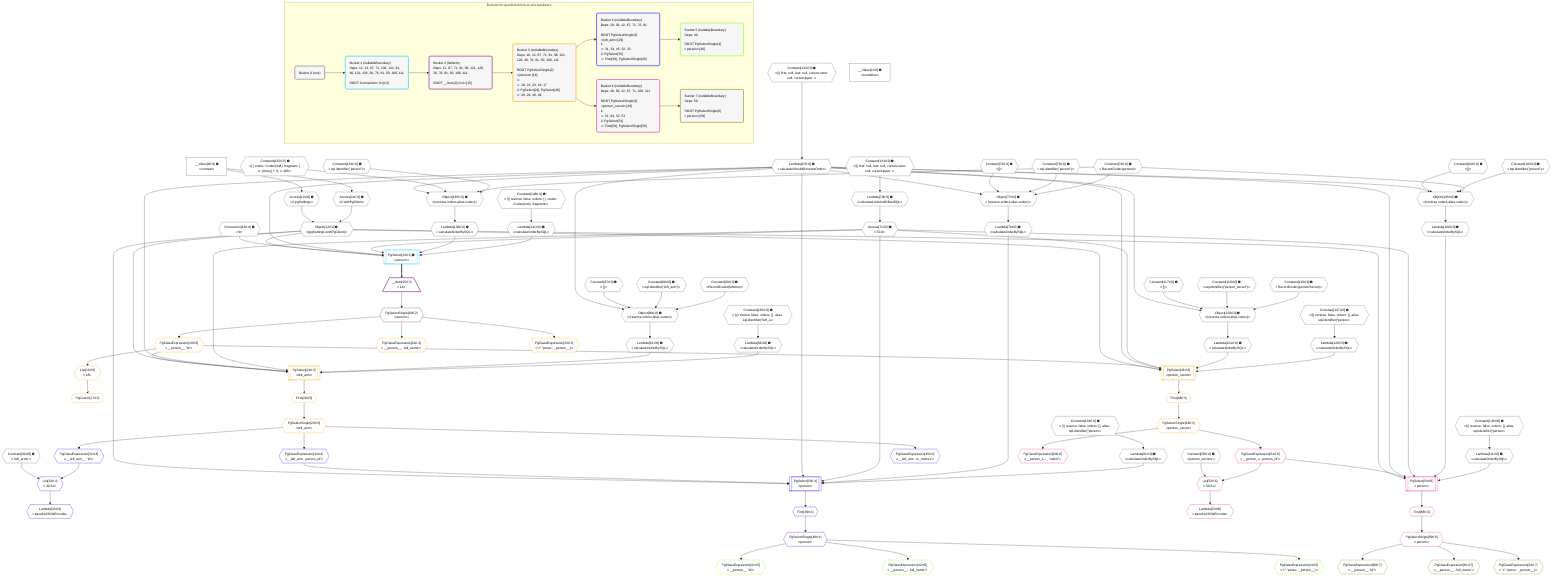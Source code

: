 %%{init: {'themeVariables': { 'fontSize': '12px'}}}%%
graph TD
    classDef path fill:#eee,stroke:#000,color:#000
    classDef plan fill:#fff,stroke-width:1px,color:#000
    classDef itemplan fill:#fff,stroke-width:2px,color:#000
    classDef unbatchedplan fill:#dff,stroke-width:1px,color:#000
    classDef sideeffectplan fill:#fcc,stroke-width:2px,color:#000
    classDef bucket fill:#f6f6f6,color:#000,stroke-width:2px,text-align:left


    %% plan dependencies
    Object75{{"Object[75∈0] ➊<br />ᐸ{reverse,orders,alias,codec}ᐳ"}}:::plan
    Lambda67{{"Lambda[67∈0] ➊<br />ᐸcalculateShouldReverseOrderᐳ"}}:::plan
    Constant72{{"Constant[72∈0] ➊<br />ᐸ[]ᐳ"}}:::plan
    Constant73{{"Constant[73∈0] ➊<br />ᐸsql.identifier(”person”)ᐳ"}}:::plan
    Constant74{{"Constant[74∈0] ➊<br />ᐸRecordCodec(person)ᐳ"}}:::plan
    Lambda67 & Constant72 & Constant73 & Constant74 --> Object75
    Object90{{"Object[90∈0] ➊<br />ᐸ{reverse,orders,alias,codec}ᐳ"}}:::plan
    Constant87{{"Constant[87∈0] ➊<br />ᐸ[]ᐳ"}}:::plan
    Constant88{{"Constant[88∈0] ➊<br />ᐸsql.identifier(”left_arm”)ᐳ"}}:::plan
    Constant89{{"Constant[89∈0] ➊<br />ᐸRecordCodec(leftArm)ᐳ"}}:::plan
    Lambda67 & Constant87 & Constant88 & Constant89 --> Object90
    Object105{{"Object[105∈0] ➊<br />ᐸ{reverse,orders,alias,codec}ᐳ"}}:::plan
    Constant102{{"Constant[102∈0] ➊<br />ᐸ[]ᐳ"}}:::plan
    Constant103{{"Constant[103∈0] ➊<br />ᐸsql.identifier(”person”)ᐳ"}}:::plan
    Lambda67 & Constant102 & Constant103 & Constant74 --> Object105
    Object120{{"Object[120∈0] ➊<br />ᐸ{reverse,orders,alias,codec}ᐳ"}}:::plan
    Constant117{{"Constant[117∈0] ➊<br />ᐸ[]ᐳ"}}:::plan
    Constant118{{"Constant[118∈0] ➊<br />ᐸsql.identifier(”person_secret”)ᐳ"}}:::plan
    Constant119{{"Constant[119∈0] ➊<br />ᐸRecordCodec(personSecret)ᐳ"}}:::plan
    Lambda67 & Constant117 & Constant118 & Constant119 --> Object120
    Object135{{"Object[135∈0] ➊<br />ᐸ{reverse,orders,alias,codec}ᐳ"}}:::plan
    Constant132{{"Constant[132∈0] ➊<br />ᐸ[ { codec: Codec(int4), fragment: { n: [Array], f: 0, c: 266ᐳ"}}:::plan
    Constant133{{"Constant[133∈0] ➊<br />ᐸsql.identifier(”person”)ᐳ"}}:::plan
    Lambda67 & Constant132 & Constant133 & Constant74 --> Object135
    Object12{{"Object[12∈0] ➊<br />ᐸ{pgSettings,withPgClient}ᐳ"}}:::plan
    Access10{{"Access[10∈0] ➊<br />ᐸ2.pgSettingsᐳ"}}:::plan
    Access11{{"Access[11∈0] ➊<br />ᐸ2.withPgClientᐳ"}}:::plan
    Access10 & Access11 --> Object12
    __Value2["__Value[2∈0] ➊<br />ᐸcontextᐳ"]:::plan
    __Value2 --> Access10
    __Value2 --> Access11
    Constant142{{"Constant[142∈0] ➊<br />ᐸ§{ first: null, last: null, cursorLower: null, cursorUpper: ᐳ"}}:::plan
    Constant142 --> Lambda67
    Lambda70{{"Lambda[70∈0] ➊<br />ᐸcalculateLimitAndOffsetSQLᐳ"}}:::plan
    Constant143{{"Constant[143∈0] ➊<br />ᐸ§{ first: null, last: null, cursorLower: null, cursorUpper: ᐳ"}}:::plan
    Constant143 --> Lambda70
    Access71{{"Access[71∈0] ➊<br />ᐸ70.0ᐳ"}}:::plan
    Lambda70 --> Access71
    Lambda76{{"Lambda[76∈0] ➊<br />ᐸcalculateOrderBySQLᐳ"}}:::plan
    Object75 --> Lambda76
    Lambda81{{"Lambda[81∈0] ➊<br />ᐸcalculateOrderBySQLᐳ"}}:::plan
    Constant144{{"Constant[144∈0] ➊<br />ᐸ§{ reverse: false, orders: [], alias: sql.identifier(”personᐳ"}}:::plan
    Constant144 --> Lambda81
    Lambda91{{"Lambda[91∈0] ➊<br />ᐸcalculateOrderBySQLᐳ"}}:::plan
    Object90 --> Lambda91
    Lambda96{{"Lambda[96∈0] ➊<br />ᐸcalculateOrderBySQLᐳ"}}:::plan
    Constant145{{"Constant[145∈0] ➊<br />ᐸ§{ reverse: false, orders: [], alias: sql.identifier(”left_aᐳ"}}:::plan
    Constant145 --> Lambda96
    Lambda106{{"Lambda[106∈0] ➊<br />ᐸcalculateOrderBySQLᐳ"}}:::plan
    Object105 --> Lambda106
    Lambda111{{"Lambda[111∈0] ➊<br />ᐸcalculateOrderBySQLᐳ"}}:::plan
    Constant146{{"Constant[146∈0] ➊<br />ᐸ§{ reverse: false, orders: [], alias: sql.identifier(”personᐳ"}}:::plan
    Constant146 --> Lambda111
    Lambda121{{"Lambda[121∈0] ➊<br />ᐸcalculateOrderBySQLᐳ"}}:::plan
    Object120 --> Lambda121
    Lambda126{{"Lambda[126∈0] ➊<br />ᐸcalculateOrderBySQLᐳ"}}:::plan
    Constant147{{"Constant[147∈0] ➊<br />ᐸ§{ reverse: false, orders: [], alias: sql.identifier(”personᐳ"}}:::plan
    Constant147 --> Lambda126
    Lambda136{{"Lambda[136∈0] ➊<br />ᐸcalculateOrderBySQLᐳ"}}:::plan
    Object135 --> Lambda136
    Lambda141{{"Lambda[141∈0] ➊<br />ᐸcalculateOrderBySQLᐳ"}}:::plan
    Constant148{{"Constant[148∈0] ➊<br />ᐸ§{ reverse: false, orders: [ { codec: Codec(int4), fragment:ᐳ"}}:::plan
    Constant148 --> Lambda141
    __Value4["__Value[4∈0] ➊<br />ᐸrootValueᐳ"]:::plan
    Connection13{{"Connection[13∈0] ➊<br />ᐸ9ᐳ"}}:::plan
    Constant30{{"Constant[30∈0] ➊<br />ᐸ'left_arms'ᐳ"}}:::plan
    Constant50{{"Constant[50∈0] ➊<br />ᐸ'person_secrets'ᐳ"}}:::plan
    PgSelect14[["PgSelect[14∈1] ➊<br />ᐸpersonᐳ"]]:::plan
    Object12 & Connection13 & Lambda67 & Access71 & Lambda136 & Lambda141 --> PgSelect14
    __Item15[/"__Item[15∈2]<br />ᐸ14ᐳ"\]:::itemplan
    PgSelect14 ==> __Item15
    PgSelectSingle16{{"PgSelectSingle[16∈2]<br />ᐸpersonᐳ"}}:::plan
    __Item15 --> PgSelectSingle16
    PgSelect24[["PgSelect[24∈3]<br />ᐸleft_armᐳ"]]:::plan
    PgClassExpression18{{"PgClassExpression[18∈3]<br />ᐸ__person__.”id”ᐳ"}}:::plan
    Object12 & PgClassExpression18 & Lambda67 & Access71 & Lambda91 & Lambda96 --> PgSelect24
    PgSelect46[["PgSelect[46∈3]<br />ᐸperson_secretᐳ"]]:::plan
    Object12 & PgClassExpression18 & Lambda67 & Access71 & Lambda121 & Lambda126 --> PgSelect46
    PgCursor17{{"PgCursor[17∈3]"}}:::plan
    List19{{"List[19∈3]<br />ᐸ18ᐳ"}}:::plan
    List19 --> PgCursor17
    PgSelectSingle16 --> PgClassExpression18
    PgClassExpression18 --> List19
    PgClassExpression21{{"PgClassExpression[21∈3]<br />ᐸ__person__...full_name”ᐳ"}}:::plan
    PgSelectSingle16 --> PgClassExpression21
    PgClassExpression23{{"PgClassExpression[23∈3]<br />ᐸ”c”.”perso..._person__)ᐳ"}}:::plan
    PgSelectSingle16 --> PgClassExpression23
    First28{{"First[28∈3]"}}:::plan
    PgSelect24 --> First28
    PgSelectSingle29{{"PgSelectSingle[29∈3]<br />ᐸleft_armᐳ"}}:::plan
    First28 --> PgSelectSingle29
    First48{{"First[48∈3]"}}:::plan
    PgSelect46 --> First48
    PgSelectSingle49{{"PgSelectSingle[49∈3]<br />ᐸperson_secretᐳ"}}:::plan
    First48 --> PgSelectSingle49
    PgSelect35[["PgSelect[35∈4]<br />ᐸpersonᐳ"]]:::plan
    PgClassExpression34{{"PgClassExpression[34∈4]<br />ᐸ__left_arm...person_id”ᐳ"}}:::plan
    Object12 & PgClassExpression34 & Lambda67 & Access71 & Lambda76 & Lambda81 --> PgSelect35
    List32{{"List[32∈4]<br />ᐸ30,31ᐳ"}}:::plan
    PgClassExpression31{{"PgClassExpression[31∈4]<br />ᐸ__left_arm__.”id”ᐳ"}}:::plan
    Constant30 & PgClassExpression31 --> List32
    PgSelectSingle29 --> PgClassExpression31
    Lambda33{{"Lambda[33∈4]<br />ᐸbase64JSONEncodeᐳ"}}:::plan
    List32 --> Lambda33
    PgSelectSingle29 --> PgClassExpression34
    First39{{"First[39∈4]"}}:::plan
    PgSelect35 --> First39
    PgSelectSingle40{{"PgSelectSingle[40∈4]<br />ᐸpersonᐳ"}}:::plan
    First39 --> PgSelectSingle40
    PgClassExpression45{{"PgClassExpression[45∈4]<br />ᐸ__left_arm...in_metres”ᐳ"}}:::plan
    PgSelectSingle29 --> PgClassExpression45
    PgClassExpression41{{"PgClassExpression[41∈5]<br />ᐸ__person__.”id”ᐳ"}}:::plan
    PgSelectSingle40 --> PgClassExpression41
    PgClassExpression42{{"PgClassExpression[42∈5]<br />ᐸ__person__...full_name”ᐳ"}}:::plan
    PgSelectSingle40 --> PgClassExpression42
    PgClassExpression44{{"PgClassExpression[44∈5]<br />ᐸ”c”.”perso..._person__)ᐳ"}}:::plan
    PgSelectSingle40 --> PgClassExpression44
    PgSelect54[["PgSelect[54∈6]<br />ᐸpersonᐳ"]]:::plan
    PgClassExpression51{{"PgClassExpression[51∈6]<br />ᐸ__person_s...person_id”ᐳ"}}:::plan
    Object12 & PgClassExpression51 & Lambda67 & Access71 & Lambda106 & Lambda111 --> PgSelect54
    List52{{"List[52∈6]<br />ᐸ50,51ᐳ"}}:::plan
    Constant50 & PgClassExpression51 --> List52
    PgSelectSingle49 --> PgClassExpression51
    Lambda53{{"Lambda[53∈6]<br />ᐸbase64JSONEncodeᐳ"}}:::plan
    List52 --> Lambda53
    First58{{"First[58∈6]"}}:::plan
    PgSelect54 --> First58
    PgSelectSingle59{{"PgSelectSingle[59∈6]<br />ᐸpersonᐳ"}}:::plan
    First58 --> PgSelectSingle59
    PgClassExpression64{{"PgClassExpression[64∈6]<br />ᐸ__person_s..._.”sekrit”ᐳ"}}:::plan
    PgSelectSingle49 --> PgClassExpression64
    PgClassExpression60{{"PgClassExpression[60∈7]<br />ᐸ__person__.”id”ᐳ"}}:::plan
    PgSelectSingle59 --> PgClassExpression60
    PgClassExpression61{{"PgClassExpression[61∈7]<br />ᐸ__person__...full_name”ᐳ"}}:::plan
    PgSelectSingle59 --> PgClassExpression61
    PgClassExpression63{{"PgClassExpression[63∈7]<br />ᐸ”c”.”perso..._person__)ᐳ"}}:::plan
    PgSelectSingle59 --> PgClassExpression63

    %% define steps

    subgraph "Buckets for queries/v4/one-to-one-backward"
    Bucket0("Bucket 0 (root)"):::bucket
    classDef bucket0 stroke:#696969
    class Bucket0,__Value2,__Value4,Access10,Access11,Object12,Connection13,Constant30,Constant50,Lambda67,Lambda70,Access71,Constant72,Constant73,Constant74,Object75,Lambda76,Lambda81,Constant87,Constant88,Constant89,Object90,Lambda91,Lambda96,Constant102,Constant103,Object105,Lambda106,Lambda111,Constant117,Constant118,Constant119,Object120,Lambda121,Lambda126,Constant132,Constant133,Object135,Lambda136,Lambda141,Constant142,Constant143,Constant144,Constant145,Constant146,Constant147,Constant148 bucket0
    Bucket1("Bucket 1 (nullableBoundary)<br />Deps: 12, 13, 67, 71, 136, 141, 91, 96, 121, 126, 30, 76, 81, 50, 106, 111<br /><br />ROOT Connectionᐸ9ᐳ[13]"):::bucket
    classDef bucket1 stroke:#00bfff
    class Bucket1,PgSelect14 bucket1
    Bucket2("Bucket 2 (listItem)<br />Deps: 12, 67, 71, 91, 96, 121, 126, 30, 76, 81, 50, 106, 111<br /><br />ROOT __Item{2}ᐸ14ᐳ[15]"):::bucket
    classDef bucket2 stroke:#7f007f
    class Bucket2,__Item15,PgSelectSingle16 bucket2
    Bucket3("Bucket 3 (nullableBoundary)<br />Deps: 16, 12, 67, 71, 91, 96, 121, 126, 30, 76, 81, 50, 106, 111<br /><br />ROOT PgSelectSingle{2}ᐸpersonᐳ[16]<br />1: <br />ᐳ: 18, 21, 23, 19, 17<br />2: PgSelect[24], PgSelect[46]<br />ᐳ: 28, 29, 48, 49"):::bucket
    classDef bucket3 stroke:#ffa500
    class Bucket3,PgCursor17,PgClassExpression18,List19,PgClassExpression21,PgClassExpression23,PgSelect24,First28,PgSelectSingle29,PgSelect46,First48,PgSelectSingle49 bucket3
    Bucket4("Bucket 4 (nullableBoundary)<br />Deps: 29, 30, 12, 67, 71, 76, 81<br /><br />ROOT PgSelectSingle{3}ᐸleft_armᐳ[29]<br />1: <br />ᐳ: 31, 34, 45, 32, 33<br />2: PgSelect[35]<br />ᐳ: First[39], PgSelectSingle[40]"):::bucket
    classDef bucket4 stroke:#0000ff
    class Bucket4,PgClassExpression31,List32,Lambda33,PgClassExpression34,PgSelect35,First39,PgSelectSingle40,PgClassExpression45 bucket4
    Bucket5("Bucket 5 (nullableBoundary)<br />Deps: 40<br /><br />ROOT PgSelectSingle{4}ᐸpersonᐳ[40]"):::bucket
    classDef bucket5 stroke:#7fff00
    class Bucket5,PgClassExpression41,PgClassExpression42,PgClassExpression44 bucket5
    Bucket6("Bucket 6 (nullableBoundary)<br />Deps: 49, 50, 12, 67, 71, 106, 111<br /><br />ROOT PgSelectSingle{3}ᐸperson_secretᐳ[49]<br />1: <br />ᐳ: 51, 64, 52, 53<br />2: PgSelect[54]<br />ᐳ: First[58], PgSelectSingle[59]"):::bucket
    classDef bucket6 stroke:#ff1493
    class Bucket6,PgClassExpression51,List52,Lambda53,PgSelect54,First58,PgSelectSingle59,PgClassExpression64 bucket6
    Bucket7("Bucket 7 (nullableBoundary)<br />Deps: 59<br /><br />ROOT PgSelectSingle{6}ᐸpersonᐳ[59]"):::bucket
    classDef bucket7 stroke:#808000
    class Bucket7,PgClassExpression60,PgClassExpression61,PgClassExpression63 bucket7
    Bucket0 --> Bucket1
    Bucket1 --> Bucket2
    Bucket2 --> Bucket3
    Bucket3 --> Bucket4 & Bucket6
    Bucket4 --> Bucket5
    Bucket6 --> Bucket7
    end
